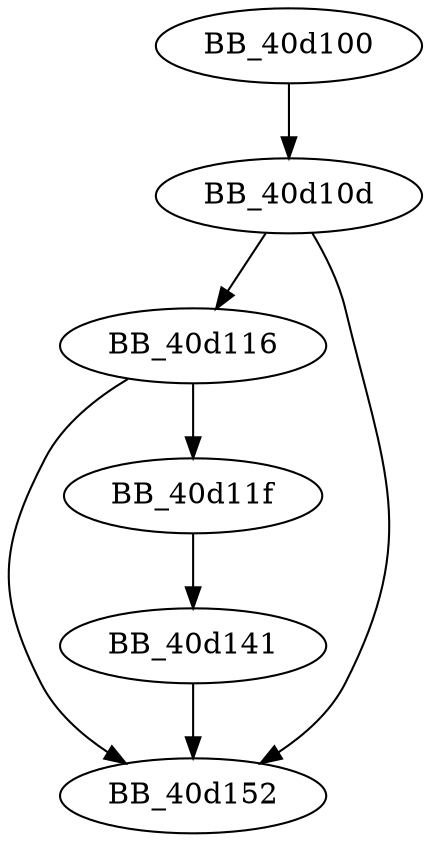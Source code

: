 DiGraph sub_40D100{
BB_40d100->BB_40d10d
BB_40d10d->BB_40d116
BB_40d10d->BB_40d152
BB_40d116->BB_40d11f
BB_40d116->BB_40d152
BB_40d11f->BB_40d141
BB_40d141->BB_40d152
}
